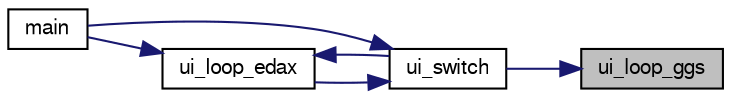 digraph "ui_loop_ggs"
{
 // LATEX_PDF_SIZE
  bgcolor="transparent";
  edge [fontname="FreeSans",fontsize="10",labelfontname="FreeSans",labelfontsize="10"];
  node [fontname="FreeSans",fontsize="10",shape=record];
  rankdir="RL";
  Node1 [label="ui_loop_ggs",height=0.2,width=0.4,color="black", fillcolor="grey75", style="filled", fontcolor="black",tooltip="ui_loop_ggs"];
  Node1 -> Node2 [dir="back",color="midnightblue",fontsize="10",style="solid",fontname="FreeSans"];
  Node2 [label="ui_switch",height=0.2,width=0.4,color="black",URL="$ui_8c.html#a4234d6b0fd690186ef0ec2fc2eba2d4d",tooltip="Switch between different User Interface."];
  Node2 -> Node3 [dir="back",color="midnightblue",fontsize="10",style="solid",fontname="FreeSans"];
  Node3 [label="main",height=0.2,width=0.4,color="black",URL="$main_8c.html#a3c04138a5bfe5d72780bb7e82a18e627",tooltip="edax main function."];
  Node2 -> Node4 [dir="back",color="midnightblue",fontsize="10",style="solid",fontname="FreeSans"];
  Node4 [label="ui_loop_edax",height=0.2,width=0.4,color="black",URL="$edax_8c.html#a2354b96c7688bae32bedb6203d672f50",tooltip="Loop event."];
  Node4 -> Node3 [dir="back",color="midnightblue",fontsize="10",style="solid",fontname="FreeSans"];
  Node4 -> Node2 [dir="back",color="midnightblue",fontsize="10",style="solid",fontname="FreeSans"];
}
